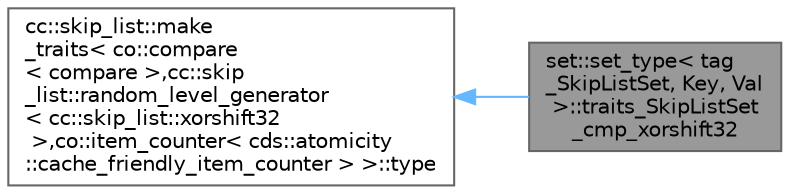 digraph "set::set_type&lt; tag_SkipListSet, Key, Val &gt;::traits_SkipListSet_cmp_xorshift32"
{
 // LATEX_PDF_SIZE
  bgcolor="transparent";
  edge [fontname=Helvetica,fontsize=10,labelfontname=Helvetica,labelfontsize=10];
  node [fontname=Helvetica,fontsize=10,shape=box,height=0.2,width=0.4];
  rankdir="LR";
  Node1 [id="Node000001",label="set::set_type\< tag\l_SkipListSet, Key, Val\l \>::traits_SkipListSet\l_cmp_xorshift32",height=0.2,width=0.4,color="gray40", fillcolor="grey60", style="filled", fontcolor="black",tooltip=" "];
  Node2 -> Node1 [id="edge2_Node000001_Node000002",dir="back",color="steelblue1",style="solid",tooltip=" "];
  Node2 [id="Node000002",label="cc::skip_list::make\l_traits\< co::compare\l\< compare \>,cc::skip\l_list::random_level_generator\l\< cc::skip_list::xorshift32\l \>,co::item_counter\< cds::atomicity\l::cache_friendly_item_counter \> \>::type",height=0.2,width=0.4,color="gray40", fillcolor="white", style="filled",tooltip=" "];
}
